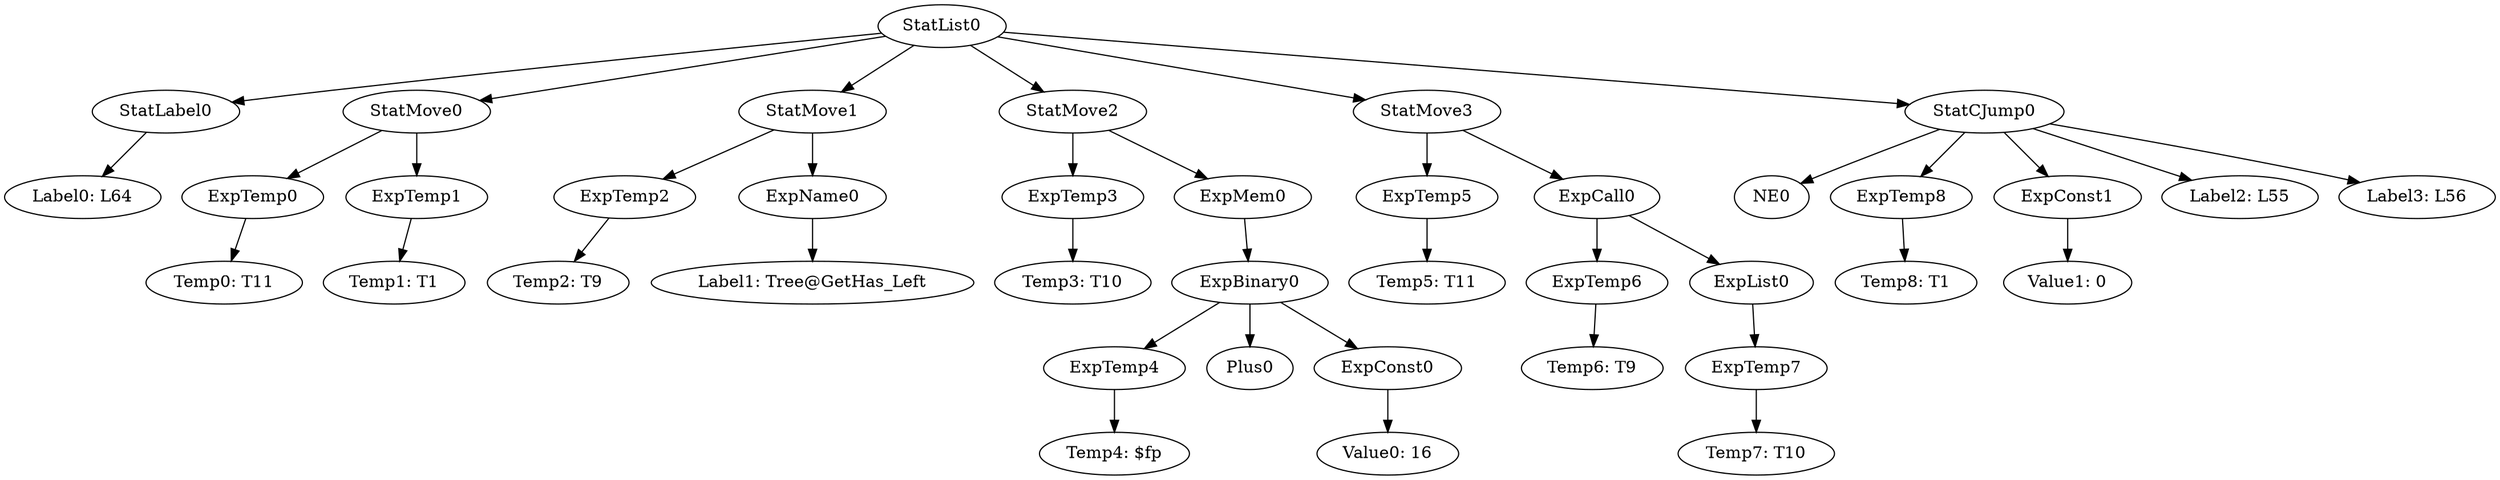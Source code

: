 digraph {
	ordering = out;
	ExpConst1 -> "Value1: 0";
	ExpName0 -> "Label1: Tree@GetHas_Left";
	StatMove2 -> ExpTemp3;
	StatMove2 -> ExpMem0;
	ExpTemp2 -> "Temp2: T9";
	ExpTemp3 -> "Temp3: T10";
	StatLabel0 -> "Label0: L64";
	StatList0 -> StatLabel0;
	StatList0 -> StatMove0;
	StatList0 -> StatMove1;
	StatList0 -> StatMove2;
	StatList0 -> StatMove3;
	StatList0 -> StatCJump0;
	ExpTemp0 -> "Temp0: T11";
	StatMove0 -> ExpTemp0;
	StatMove0 -> ExpTemp1;
	ExpTemp7 -> "Temp7: T10";
	ExpTemp4 -> "Temp4: $fp";
	ExpCall0 -> ExpTemp6;
	ExpCall0 -> ExpList0;
	ExpBinary0 -> ExpTemp4;
	ExpBinary0 -> Plus0;
	ExpBinary0 -> ExpConst0;
	ExpConst0 -> "Value0: 16";
	ExpMem0 -> ExpBinary0;
	ExpTemp1 -> "Temp1: T1";
	ExpTemp5 -> "Temp5: T11";
	StatMove3 -> ExpTemp5;
	StatMove3 -> ExpCall0;
	ExpTemp6 -> "Temp6: T9";
	ExpList0 -> ExpTemp7;
	StatMove1 -> ExpTemp2;
	StatMove1 -> ExpName0;
	ExpTemp8 -> "Temp8: T1";
	StatCJump0 -> NE0;
	StatCJump0 -> ExpTemp8;
	StatCJump0 -> ExpConst1;
	StatCJump0 -> "Label2: L55";
	StatCJump0 -> "Label3: L56";
}

